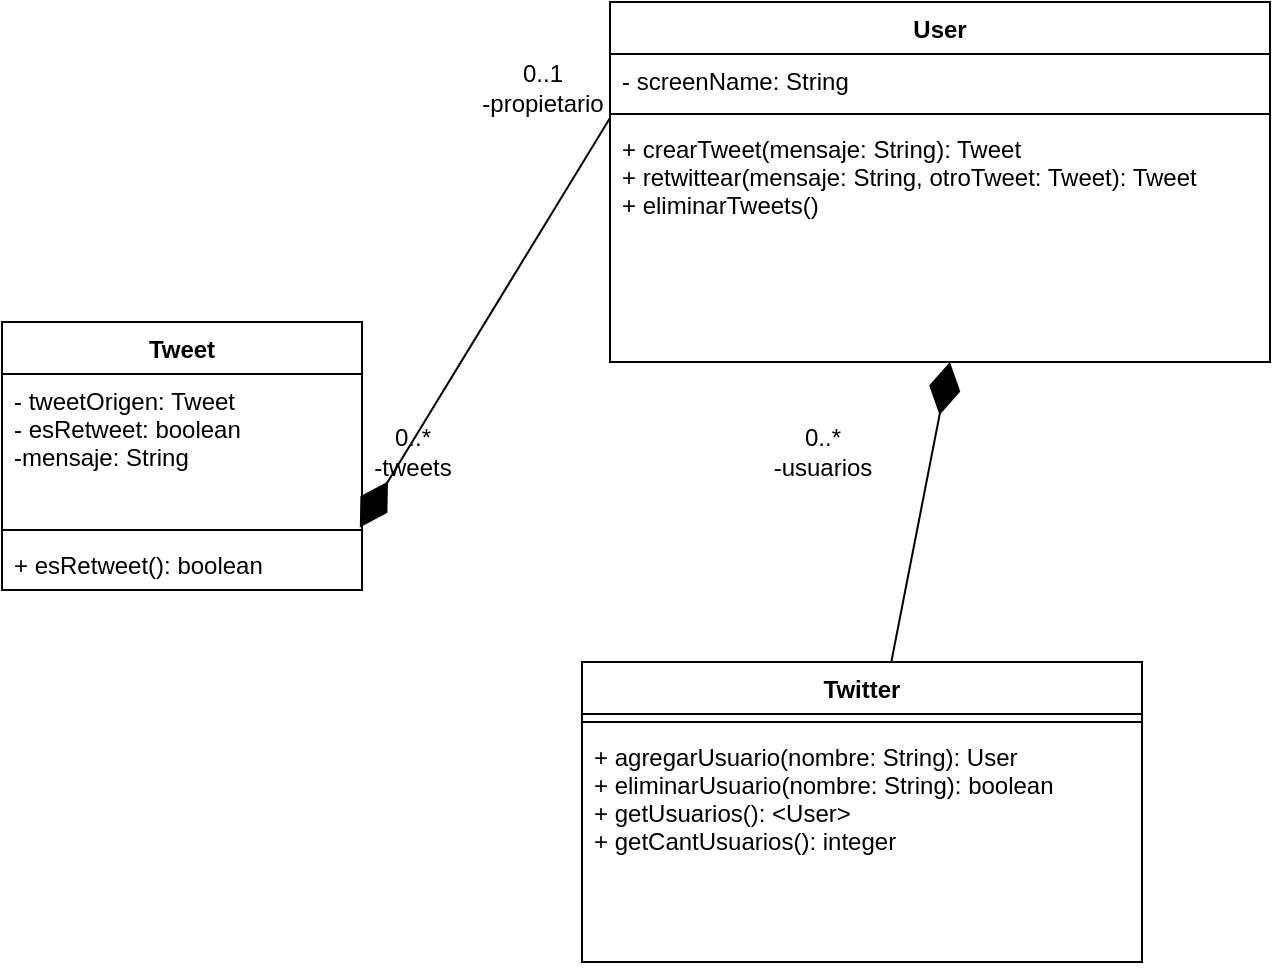 <mxfile version="20.0.1" type="github">
  <diagram id="I5vzNxdLaVSzaIgCpo3I" name="Page-1">
    <mxGraphModel dx="702" dy="761" grid="1" gridSize="10" guides="1" tooltips="1" connect="1" arrows="1" fold="1" page="1" pageScale="1" pageWidth="827" pageHeight="1169" math="0" shadow="0">
      <root>
        <mxCell id="0" />
        <mxCell id="1" parent="0" />
        <mxCell id="M3S95Sz8UXM2FycRjZMM-1" value="User&#xa;" style="swimlane;fontStyle=1;align=center;verticalAlign=top;childLayout=stackLayout;horizontal=1;startSize=26;horizontalStack=0;resizeParent=1;resizeParentMax=0;resizeLast=0;collapsible=1;marginBottom=0;" vertex="1" parent="1">
          <mxGeometry x="414" y="30" width="330" height="180" as="geometry" />
        </mxCell>
        <mxCell id="M3S95Sz8UXM2FycRjZMM-2" value="- screenName: String" style="text;strokeColor=none;fillColor=none;align=left;verticalAlign=top;spacingLeft=4;spacingRight=4;overflow=hidden;rotatable=0;points=[[0,0.5],[1,0.5]];portConstraint=eastwest;" vertex="1" parent="M3S95Sz8UXM2FycRjZMM-1">
          <mxGeometry y="26" width="330" height="26" as="geometry" />
        </mxCell>
        <mxCell id="M3S95Sz8UXM2FycRjZMM-3" value="" style="line;strokeWidth=1;fillColor=none;align=left;verticalAlign=middle;spacingTop=-1;spacingLeft=3;spacingRight=3;rotatable=0;labelPosition=right;points=[];portConstraint=eastwest;" vertex="1" parent="M3S95Sz8UXM2FycRjZMM-1">
          <mxGeometry y="52" width="330" height="8" as="geometry" />
        </mxCell>
        <mxCell id="M3S95Sz8UXM2FycRjZMM-4" value="+ crearTweet(mensaje: String): Tweet&#xa;+ retwittear(mensaje: String, otroTweet: Tweet): Tweet&#xa;+ eliminarTweets()&#xa;" style="text;strokeColor=none;fillColor=none;align=left;verticalAlign=top;spacingLeft=4;spacingRight=4;overflow=hidden;rotatable=0;points=[[0,0.5],[1,0.5]];portConstraint=eastwest;" vertex="1" parent="M3S95Sz8UXM2FycRjZMM-1">
          <mxGeometry y="60" width="330" height="120" as="geometry" />
        </mxCell>
        <mxCell id="M3S95Sz8UXM2FycRjZMM-5" value="Tweet" style="swimlane;fontStyle=1;align=center;verticalAlign=top;childLayout=stackLayout;horizontal=1;startSize=26;horizontalStack=0;resizeParent=1;resizeParentMax=0;resizeLast=0;collapsible=1;marginBottom=0;" vertex="1" parent="1">
          <mxGeometry x="110" y="190" width="180" height="134" as="geometry" />
        </mxCell>
        <mxCell id="M3S95Sz8UXM2FycRjZMM-6" value="- tweetOrigen: Tweet&#xa;- esRetweet: boolean&#xa;-mensaje: String&#xa;" style="text;strokeColor=none;fillColor=none;align=left;verticalAlign=top;spacingLeft=4;spacingRight=4;overflow=hidden;rotatable=0;points=[[0,0.5],[1,0.5]];portConstraint=eastwest;" vertex="1" parent="M3S95Sz8UXM2FycRjZMM-5">
          <mxGeometry y="26" width="180" height="74" as="geometry" />
        </mxCell>
        <mxCell id="M3S95Sz8UXM2FycRjZMM-7" value="" style="line;strokeWidth=1;fillColor=none;align=left;verticalAlign=middle;spacingTop=-1;spacingLeft=3;spacingRight=3;rotatable=0;labelPosition=right;points=[];portConstraint=eastwest;" vertex="1" parent="M3S95Sz8UXM2FycRjZMM-5">
          <mxGeometry y="100" width="180" height="8" as="geometry" />
        </mxCell>
        <mxCell id="M3S95Sz8UXM2FycRjZMM-8" value="+ esRetweet(): boolean" style="text;strokeColor=none;fillColor=none;align=left;verticalAlign=top;spacingLeft=4;spacingRight=4;overflow=hidden;rotatable=0;points=[[0,0.5],[1,0.5]];portConstraint=eastwest;" vertex="1" parent="M3S95Sz8UXM2FycRjZMM-5">
          <mxGeometry y="108" width="180" height="26" as="geometry" />
        </mxCell>
        <mxCell id="M3S95Sz8UXM2FycRjZMM-9" value="" style="endArrow=diamondThin;endFill=1;endSize=24;html=1;rounded=0;entryX=0.994;entryY=1.038;entryDx=0;entryDy=0;entryPerimeter=0;exitX=0;exitY=1.231;exitDx=0;exitDy=0;exitPerimeter=0;" edge="1" parent="1" source="M3S95Sz8UXM2FycRjZMM-2" target="M3S95Sz8UXM2FycRjZMM-6">
          <mxGeometry width="160" relative="1" as="geometry">
            <mxPoint x="380" y="120" as="sourcePoint" />
            <mxPoint x="440" y="390" as="targetPoint" />
          </mxGeometry>
        </mxCell>
        <mxCell id="M3S95Sz8UXM2FycRjZMM-10" value="0..*&lt;br&gt;-tweets" style="text;html=1;align=center;verticalAlign=middle;resizable=0;points=[];autosize=1;strokeColor=none;fillColor=none;" vertex="1" parent="1">
          <mxGeometry x="290" y="240" width="50" height="30" as="geometry" />
        </mxCell>
        <mxCell id="M3S95Sz8UXM2FycRjZMM-11" value="Twitter" style="swimlane;fontStyle=1;align=center;verticalAlign=top;childLayout=stackLayout;horizontal=1;startSize=26;horizontalStack=0;resizeParent=1;resizeParentMax=0;resizeLast=0;collapsible=1;marginBottom=0;" vertex="1" parent="1">
          <mxGeometry x="400" y="360" width="280" height="150" as="geometry" />
        </mxCell>
        <mxCell id="M3S95Sz8UXM2FycRjZMM-13" value="" style="line;strokeWidth=1;fillColor=none;align=left;verticalAlign=middle;spacingTop=-1;spacingLeft=3;spacingRight=3;rotatable=0;labelPosition=right;points=[];portConstraint=eastwest;" vertex="1" parent="M3S95Sz8UXM2FycRjZMM-11">
          <mxGeometry y="26" width="280" height="8" as="geometry" />
        </mxCell>
        <mxCell id="M3S95Sz8UXM2FycRjZMM-14" value="+ agregarUsuario(nombre: String): User&#xa;+ eliminarUsuario(nombre: String): boolean&#xa;+ getUsuarios(): &lt;User&gt; &#xa;+ getCantUsuarios(): integer&#xa;" style="text;strokeColor=none;fillColor=none;align=left;verticalAlign=top;spacingLeft=4;spacingRight=4;overflow=hidden;rotatable=0;points=[[0,0.5],[1,0.5]];portConstraint=eastwest;" vertex="1" parent="M3S95Sz8UXM2FycRjZMM-11">
          <mxGeometry y="34" width="280" height="116" as="geometry" />
        </mxCell>
        <mxCell id="M3S95Sz8UXM2FycRjZMM-15" value="" style="endArrow=diamondThin;endFill=1;endSize=24;html=1;rounded=0;entryX=0.515;entryY=1;entryDx=0;entryDy=0;entryPerimeter=0;" edge="1" parent="1" source="M3S95Sz8UXM2FycRjZMM-11" target="M3S95Sz8UXM2FycRjZMM-4">
          <mxGeometry width="160" relative="1" as="geometry">
            <mxPoint x="420" y="198.006" as="sourcePoint" />
            <mxPoint x="279.04" y="252.988" as="targetPoint" />
          </mxGeometry>
        </mxCell>
        <mxCell id="M3S95Sz8UXM2FycRjZMM-17" value="0..*&lt;br&gt;-usuarios" style="text;html=1;align=center;verticalAlign=middle;resizable=0;points=[];autosize=1;strokeColor=none;fillColor=none;" vertex="1" parent="1">
          <mxGeometry x="490" y="240" width="60" height="30" as="geometry" />
        </mxCell>
        <mxCell id="M3S95Sz8UXM2FycRjZMM-18" value="0..1&lt;br&gt;-propietario" style="text;html=1;align=center;verticalAlign=middle;resizable=0;points=[];autosize=1;strokeColor=none;fillColor=none;" vertex="1" parent="1">
          <mxGeometry x="340" y="58" width="80" height="30" as="geometry" />
        </mxCell>
      </root>
    </mxGraphModel>
  </diagram>
</mxfile>
